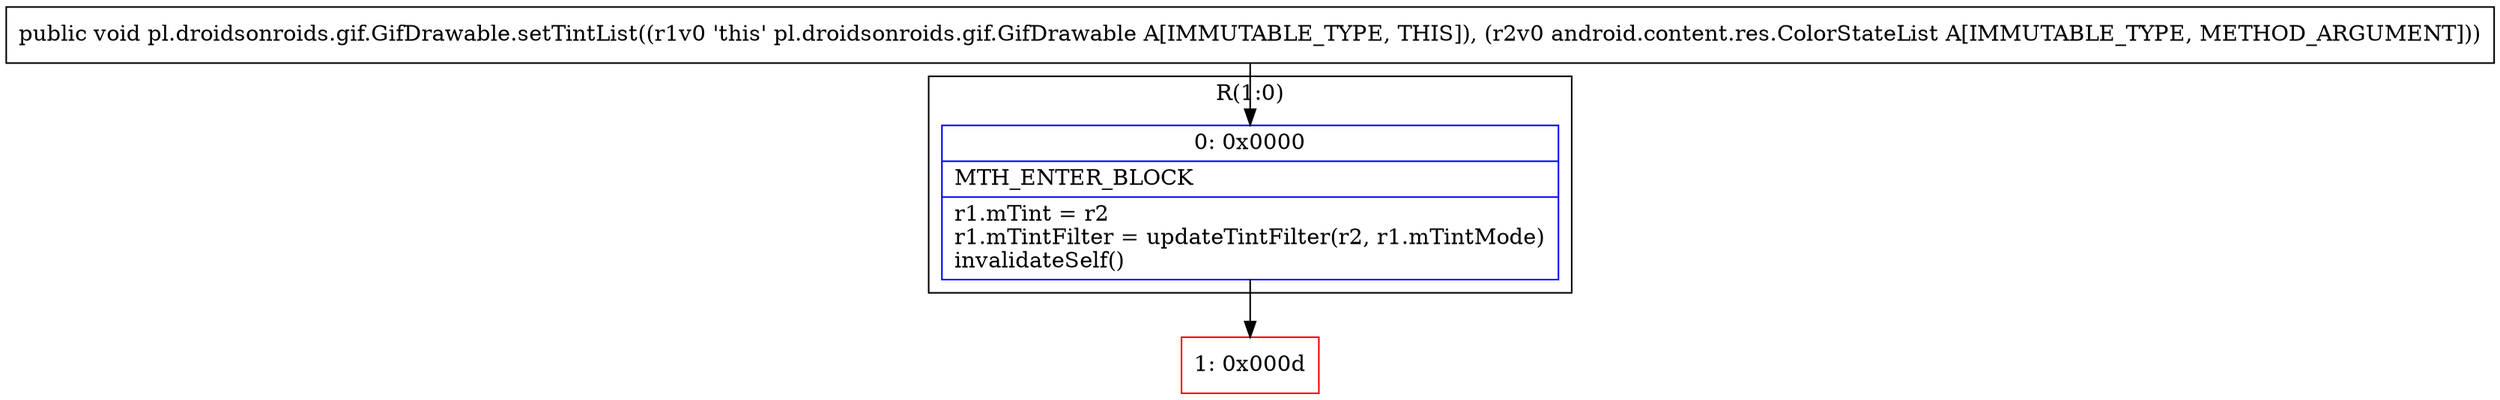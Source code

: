 digraph "CFG forpl.droidsonroids.gif.GifDrawable.setTintList(Landroid\/content\/res\/ColorStateList;)V" {
subgraph cluster_Region_1033743521 {
label = "R(1:0)";
node [shape=record,color=blue];
Node_0 [shape=record,label="{0\:\ 0x0000|MTH_ENTER_BLOCK\l|r1.mTint = r2\lr1.mTintFilter = updateTintFilter(r2, r1.mTintMode)\linvalidateSelf()\l}"];
}
Node_1 [shape=record,color=red,label="{1\:\ 0x000d}"];
MethodNode[shape=record,label="{public void pl.droidsonroids.gif.GifDrawable.setTintList((r1v0 'this' pl.droidsonroids.gif.GifDrawable A[IMMUTABLE_TYPE, THIS]), (r2v0 android.content.res.ColorStateList A[IMMUTABLE_TYPE, METHOD_ARGUMENT])) }"];
MethodNode -> Node_0;
Node_0 -> Node_1;
}

